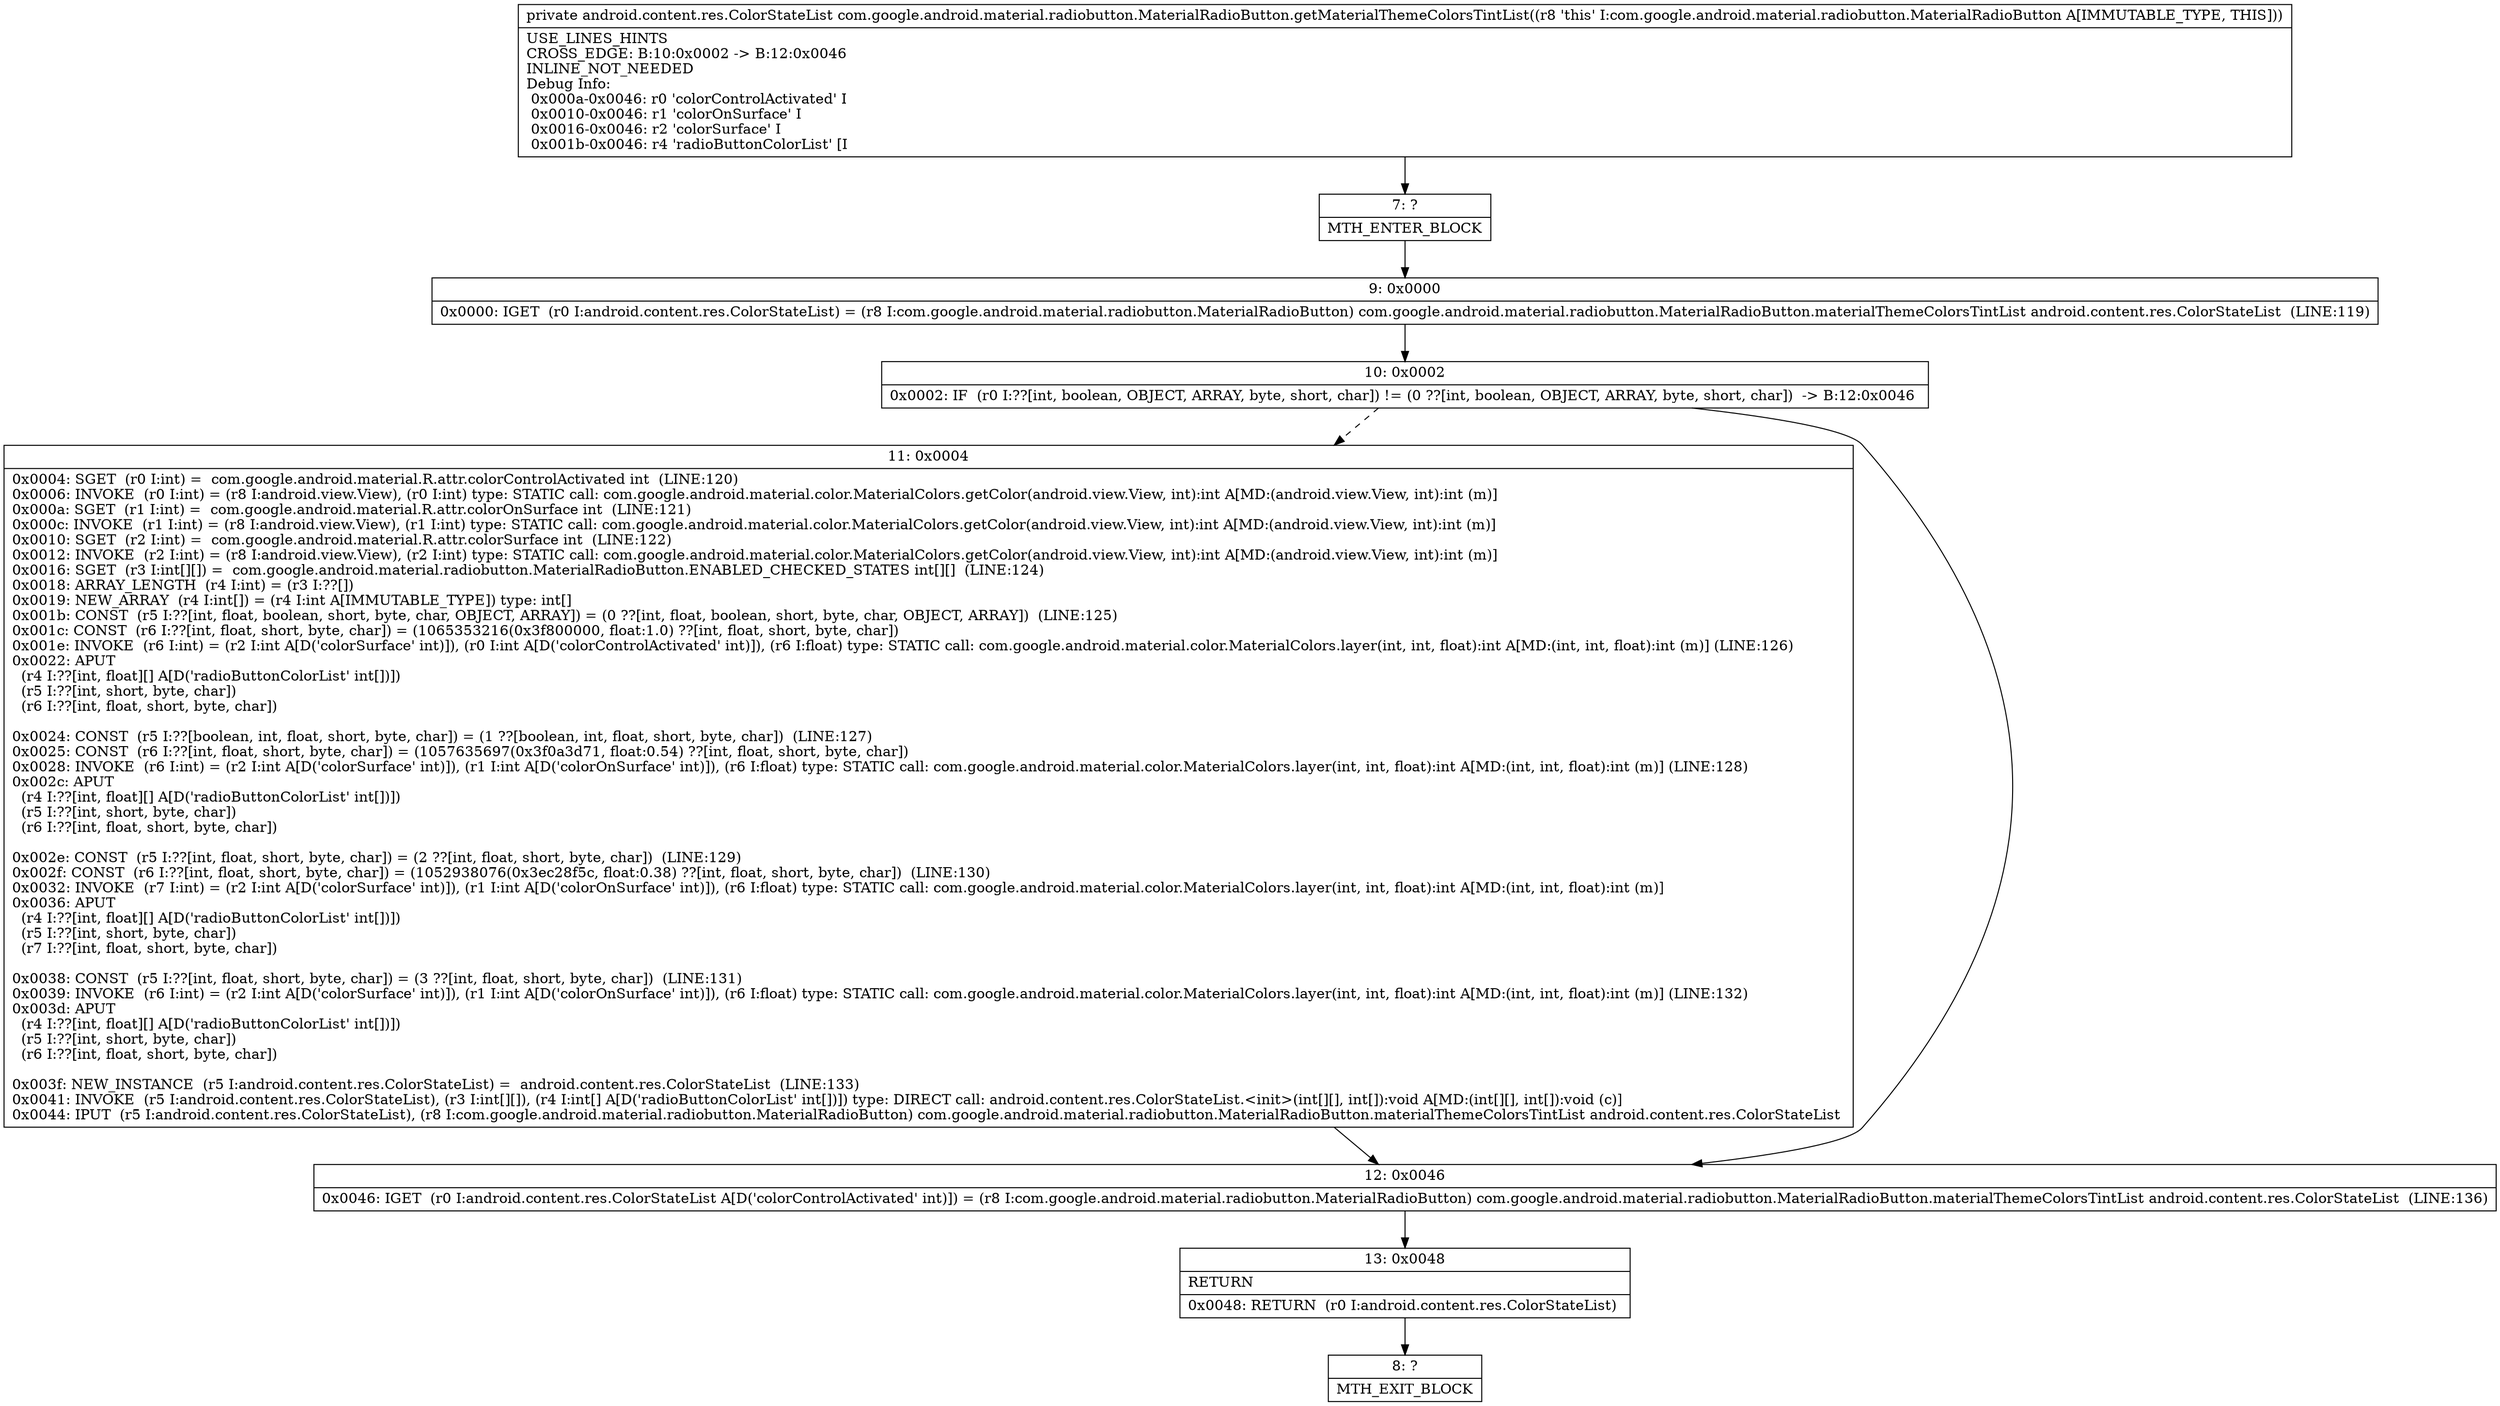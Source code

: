 digraph "CFG forcom.google.android.material.radiobutton.MaterialRadioButton.getMaterialThemeColorsTintList()Landroid\/content\/res\/ColorStateList;" {
Node_7 [shape=record,label="{7\:\ ?|MTH_ENTER_BLOCK\l}"];
Node_9 [shape=record,label="{9\:\ 0x0000|0x0000: IGET  (r0 I:android.content.res.ColorStateList) = (r8 I:com.google.android.material.radiobutton.MaterialRadioButton) com.google.android.material.radiobutton.MaterialRadioButton.materialThemeColorsTintList android.content.res.ColorStateList  (LINE:119)\l}"];
Node_10 [shape=record,label="{10\:\ 0x0002|0x0002: IF  (r0 I:??[int, boolean, OBJECT, ARRAY, byte, short, char]) != (0 ??[int, boolean, OBJECT, ARRAY, byte, short, char])  \-\> B:12:0x0046 \l}"];
Node_11 [shape=record,label="{11\:\ 0x0004|0x0004: SGET  (r0 I:int) =  com.google.android.material.R.attr.colorControlActivated int  (LINE:120)\l0x0006: INVOKE  (r0 I:int) = (r8 I:android.view.View), (r0 I:int) type: STATIC call: com.google.android.material.color.MaterialColors.getColor(android.view.View, int):int A[MD:(android.view.View, int):int (m)]\l0x000a: SGET  (r1 I:int) =  com.google.android.material.R.attr.colorOnSurface int  (LINE:121)\l0x000c: INVOKE  (r1 I:int) = (r8 I:android.view.View), (r1 I:int) type: STATIC call: com.google.android.material.color.MaterialColors.getColor(android.view.View, int):int A[MD:(android.view.View, int):int (m)]\l0x0010: SGET  (r2 I:int) =  com.google.android.material.R.attr.colorSurface int  (LINE:122)\l0x0012: INVOKE  (r2 I:int) = (r8 I:android.view.View), (r2 I:int) type: STATIC call: com.google.android.material.color.MaterialColors.getColor(android.view.View, int):int A[MD:(android.view.View, int):int (m)]\l0x0016: SGET  (r3 I:int[][]) =  com.google.android.material.radiobutton.MaterialRadioButton.ENABLED_CHECKED_STATES int[][]  (LINE:124)\l0x0018: ARRAY_LENGTH  (r4 I:int) = (r3 I:??[]) \l0x0019: NEW_ARRAY  (r4 I:int[]) = (r4 I:int A[IMMUTABLE_TYPE]) type: int[] \l0x001b: CONST  (r5 I:??[int, float, boolean, short, byte, char, OBJECT, ARRAY]) = (0 ??[int, float, boolean, short, byte, char, OBJECT, ARRAY])  (LINE:125)\l0x001c: CONST  (r6 I:??[int, float, short, byte, char]) = (1065353216(0x3f800000, float:1.0) ??[int, float, short, byte, char]) \l0x001e: INVOKE  (r6 I:int) = (r2 I:int A[D('colorSurface' int)]), (r0 I:int A[D('colorControlActivated' int)]), (r6 I:float) type: STATIC call: com.google.android.material.color.MaterialColors.layer(int, int, float):int A[MD:(int, int, float):int (m)] (LINE:126)\l0x0022: APUT  \l  (r4 I:??[int, float][] A[D('radioButtonColorList' int[])])\l  (r5 I:??[int, short, byte, char])\l  (r6 I:??[int, float, short, byte, char])\l \l0x0024: CONST  (r5 I:??[boolean, int, float, short, byte, char]) = (1 ??[boolean, int, float, short, byte, char])  (LINE:127)\l0x0025: CONST  (r6 I:??[int, float, short, byte, char]) = (1057635697(0x3f0a3d71, float:0.54) ??[int, float, short, byte, char]) \l0x0028: INVOKE  (r6 I:int) = (r2 I:int A[D('colorSurface' int)]), (r1 I:int A[D('colorOnSurface' int)]), (r6 I:float) type: STATIC call: com.google.android.material.color.MaterialColors.layer(int, int, float):int A[MD:(int, int, float):int (m)] (LINE:128)\l0x002c: APUT  \l  (r4 I:??[int, float][] A[D('radioButtonColorList' int[])])\l  (r5 I:??[int, short, byte, char])\l  (r6 I:??[int, float, short, byte, char])\l \l0x002e: CONST  (r5 I:??[int, float, short, byte, char]) = (2 ??[int, float, short, byte, char])  (LINE:129)\l0x002f: CONST  (r6 I:??[int, float, short, byte, char]) = (1052938076(0x3ec28f5c, float:0.38) ??[int, float, short, byte, char])  (LINE:130)\l0x0032: INVOKE  (r7 I:int) = (r2 I:int A[D('colorSurface' int)]), (r1 I:int A[D('colorOnSurface' int)]), (r6 I:float) type: STATIC call: com.google.android.material.color.MaterialColors.layer(int, int, float):int A[MD:(int, int, float):int (m)]\l0x0036: APUT  \l  (r4 I:??[int, float][] A[D('radioButtonColorList' int[])])\l  (r5 I:??[int, short, byte, char])\l  (r7 I:??[int, float, short, byte, char])\l \l0x0038: CONST  (r5 I:??[int, float, short, byte, char]) = (3 ??[int, float, short, byte, char])  (LINE:131)\l0x0039: INVOKE  (r6 I:int) = (r2 I:int A[D('colorSurface' int)]), (r1 I:int A[D('colorOnSurface' int)]), (r6 I:float) type: STATIC call: com.google.android.material.color.MaterialColors.layer(int, int, float):int A[MD:(int, int, float):int (m)] (LINE:132)\l0x003d: APUT  \l  (r4 I:??[int, float][] A[D('radioButtonColorList' int[])])\l  (r5 I:??[int, short, byte, char])\l  (r6 I:??[int, float, short, byte, char])\l \l0x003f: NEW_INSTANCE  (r5 I:android.content.res.ColorStateList) =  android.content.res.ColorStateList  (LINE:133)\l0x0041: INVOKE  (r5 I:android.content.res.ColorStateList), (r3 I:int[][]), (r4 I:int[] A[D('radioButtonColorList' int[])]) type: DIRECT call: android.content.res.ColorStateList.\<init\>(int[][], int[]):void A[MD:(int[][], int[]):void (c)]\l0x0044: IPUT  (r5 I:android.content.res.ColorStateList), (r8 I:com.google.android.material.radiobutton.MaterialRadioButton) com.google.android.material.radiobutton.MaterialRadioButton.materialThemeColorsTintList android.content.res.ColorStateList \l}"];
Node_12 [shape=record,label="{12\:\ 0x0046|0x0046: IGET  (r0 I:android.content.res.ColorStateList A[D('colorControlActivated' int)]) = (r8 I:com.google.android.material.radiobutton.MaterialRadioButton) com.google.android.material.radiobutton.MaterialRadioButton.materialThemeColorsTintList android.content.res.ColorStateList  (LINE:136)\l}"];
Node_13 [shape=record,label="{13\:\ 0x0048|RETURN\l|0x0048: RETURN  (r0 I:android.content.res.ColorStateList) \l}"];
Node_8 [shape=record,label="{8\:\ ?|MTH_EXIT_BLOCK\l}"];
MethodNode[shape=record,label="{private android.content.res.ColorStateList com.google.android.material.radiobutton.MaterialRadioButton.getMaterialThemeColorsTintList((r8 'this' I:com.google.android.material.radiobutton.MaterialRadioButton A[IMMUTABLE_TYPE, THIS]))  | USE_LINES_HINTS\lCROSS_EDGE: B:10:0x0002 \-\> B:12:0x0046\lINLINE_NOT_NEEDED\lDebug Info:\l  0x000a\-0x0046: r0 'colorControlActivated' I\l  0x0010\-0x0046: r1 'colorOnSurface' I\l  0x0016\-0x0046: r2 'colorSurface' I\l  0x001b\-0x0046: r4 'radioButtonColorList' [I\l}"];
MethodNode -> Node_7;Node_7 -> Node_9;
Node_9 -> Node_10;
Node_10 -> Node_11[style=dashed];
Node_10 -> Node_12;
Node_11 -> Node_12;
Node_12 -> Node_13;
Node_13 -> Node_8;
}

